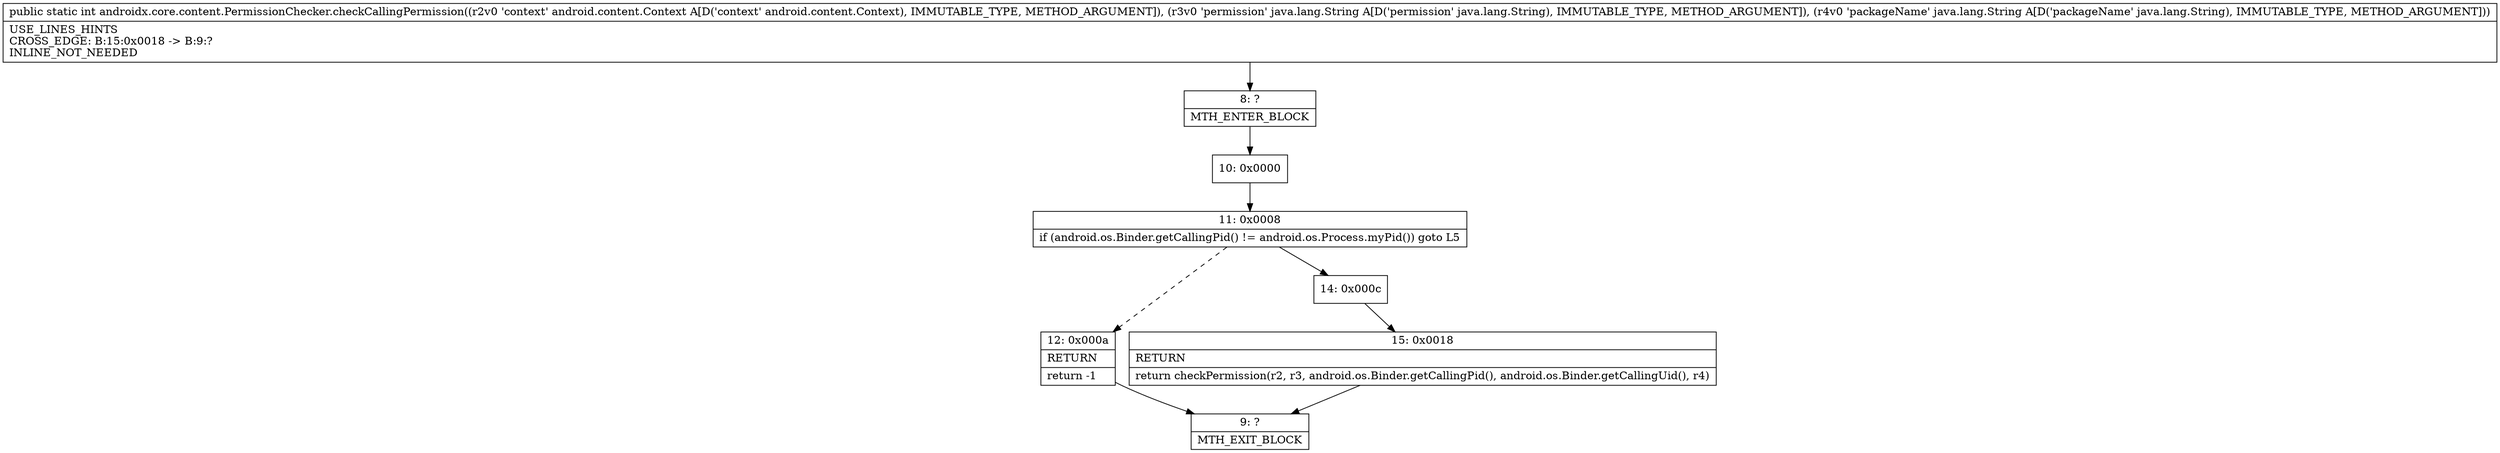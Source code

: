 digraph "CFG forandroidx.core.content.PermissionChecker.checkCallingPermission(Landroid\/content\/Context;Ljava\/lang\/String;Ljava\/lang\/String;)I" {
Node_8 [shape=record,label="{8\:\ ?|MTH_ENTER_BLOCK\l}"];
Node_10 [shape=record,label="{10\:\ 0x0000}"];
Node_11 [shape=record,label="{11\:\ 0x0008|if (android.os.Binder.getCallingPid() != android.os.Process.myPid()) goto L5\l}"];
Node_12 [shape=record,label="{12\:\ 0x000a|RETURN\l|return \-1\l}"];
Node_9 [shape=record,label="{9\:\ ?|MTH_EXIT_BLOCK\l}"];
Node_14 [shape=record,label="{14\:\ 0x000c}"];
Node_15 [shape=record,label="{15\:\ 0x0018|RETURN\l|return checkPermission(r2, r3, android.os.Binder.getCallingPid(), android.os.Binder.getCallingUid(), r4)\l}"];
MethodNode[shape=record,label="{public static int androidx.core.content.PermissionChecker.checkCallingPermission((r2v0 'context' android.content.Context A[D('context' android.content.Context), IMMUTABLE_TYPE, METHOD_ARGUMENT]), (r3v0 'permission' java.lang.String A[D('permission' java.lang.String), IMMUTABLE_TYPE, METHOD_ARGUMENT]), (r4v0 'packageName' java.lang.String A[D('packageName' java.lang.String), IMMUTABLE_TYPE, METHOD_ARGUMENT]))  | USE_LINES_HINTS\lCROSS_EDGE: B:15:0x0018 \-\> B:9:?\lINLINE_NOT_NEEDED\l}"];
MethodNode -> Node_8;Node_8 -> Node_10;
Node_10 -> Node_11;
Node_11 -> Node_12[style=dashed];
Node_11 -> Node_14;
Node_12 -> Node_9;
Node_14 -> Node_15;
Node_15 -> Node_9;
}

